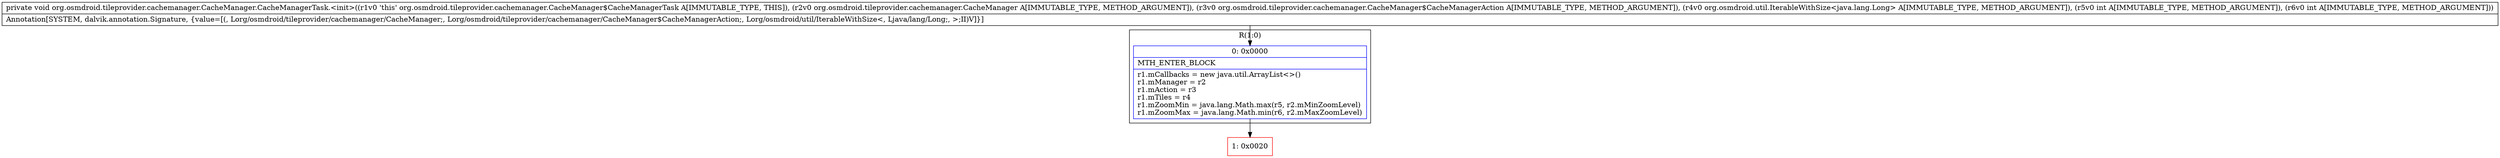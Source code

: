 digraph "CFG fororg.osmdroid.tileprovider.cachemanager.CacheManager.CacheManagerTask.\<init\>(Lorg\/osmdroid\/tileprovider\/cachemanager\/CacheManager;Lorg\/osmdroid\/tileprovider\/cachemanager\/CacheManager$CacheManagerAction;Lorg\/osmdroid\/util\/IterableWithSize;II)V" {
subgraph cluster_Region_2088902937 {
label = "R(1:0)";
node [shape=record,color=blue];
Node_0 [shape=record,label="{0\:\ 0x0000|MTH_ENTER_BLOCK\l|r1.mCallbacks = new java.util.ArrayList\<\>()\lr1.mManager = r2\lr1.mAction = r3\lr1.mTiles = r4\lr1.mZoomMin = java.lang.Math.max(r5, r2.mMinZoomLevel)\lr1.mZoomMax = java.lang.Math.min(r6, r2.mMaxZoomLevel)\l}"];
}
Node_1 [shape=record,color=red,label="{1\:\ 0x0020}"];
MethodNode[shape=record,label="{private void org.osmdroid.tileprovider.cachemanager.CacheManager.CacheManagerTask.\<init\>((r1v0 'this' org.osmdroid.tileprovider.cachemanager.CacheManager$CacheManagerTask A[IMMUTABLE_TYPE, THIS]), (r2v0 org.osmdroid.tileprovider.cachemanager.CacheManager A[IMMUTABLE_TYPE, METHOD_ARGUMENT]), (r3v0 org.osmdroid.tileprovider.cachemanager.CacheManager$CacheManagerAction A[IMMUTABLE_TYPE, METHOD_ARGUMENT]), (r4v0 org.osmdroid.util.IterableWithSize\<java.lang.Long\> A[IMMUTABLE_TYPE, METHOD_ARGUMENT]), (r5v0 int A[IMMUTABLE_TYPE, METHOD_ARGUMENT]), (r6v0 int A[IMMUTABLE_TYPE, METHOD_ARGUMENT]))  | Annotation[SYSTEM, dalvik.annotation.Signature, \{value=[(, Lorg\/osmdroid\/tileprovider\/cachemanager\/CacheManager;, Lorg\/osmdroid\/tileprovider\/cachemanager\/CacheManager$CacheManagerAction;, Lorg\/osmdroid\/util\/IterableWithSize\<, Ljava\/lang\/Long;, \>;II)V]\}]\l}"];
MethodNode -> Node_0;
Node_0 -> Node_1;
}

